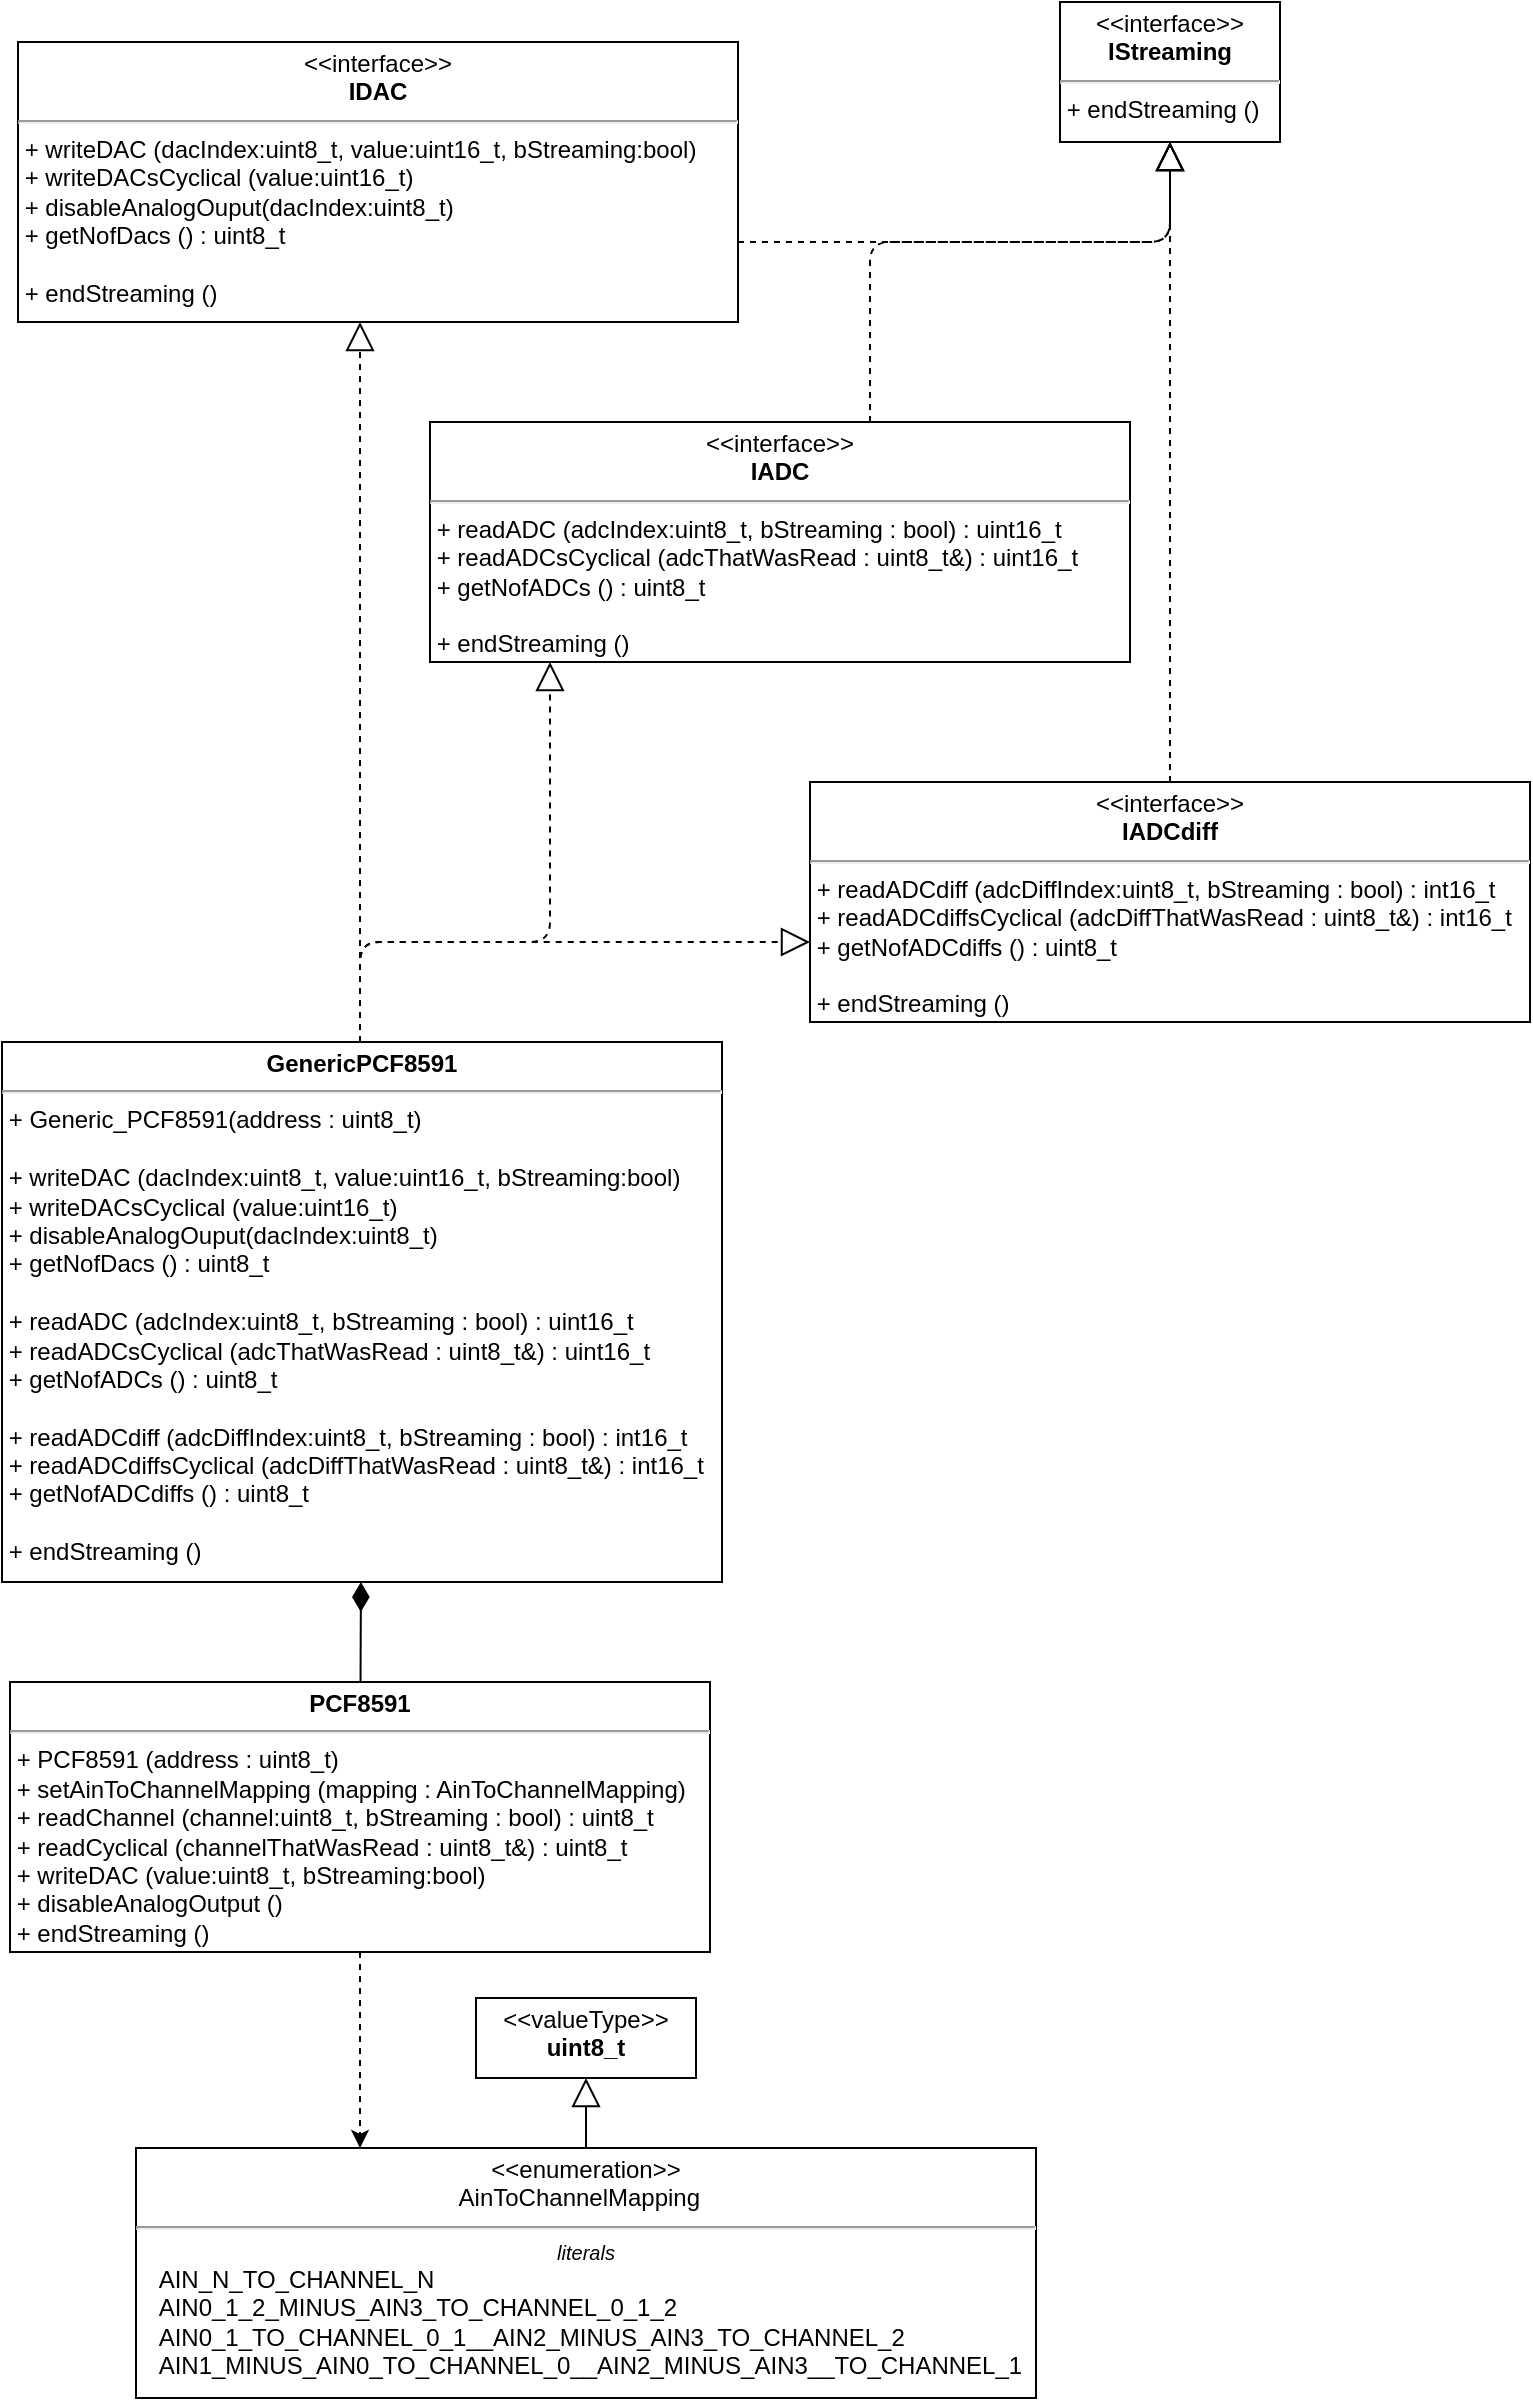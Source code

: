 <mxfile version="22.0.2" type="device">
  <diagram name="Pagina-1" id="XfBzZY4i_DLTNI2Wesuo">
    <mxGraphModel dx="848" dy="950" grid="1" gridSize="10" guides="1" tooltips="1" connect="1" arrows="1" fold="1" page="1" pageScale="1" pageWidth="827" pageHeight="1169" math="0" shadow="0">
      <root>
        <mxCell id="0" />
        <mxCell id="1" parent="0" />
        <mxCell id="3Ek_wGbUgmRVW5QWUHS5-18" value="" style="edgeStyle=orthogonalEdgeStyle;rounded=1;orthogonalLoop=1;jettySize=auto;html=1;dashed=1;" parent="1" source="uxiBA7X4ZixmnXRsglPF-2" target="3Ek_wGbUgmRVW5QWUHS5-1" edge="1">
          <mxGeometry relative="1" as="geometry">
            <Array as="points">
              <mxPoint x="225" y="1000" />
              <mxPoint x="225" y="1000" />
            </Array>
          </mxGeometry>
        </mxCell>
        <mxCell id="uxiBA7X4ZixmnXRsglPF-2" value="&lt;p style=&quot;margin:0px;margin-top:4px;text-align:center;&quot;&gt;&lt;b&gt;PCF8591&lt;br&gt;&lt;/b&gt;&lt;/p&gt;&lt;hr&gt;&amp;nbsp;+ PCF8591 (address : uint8_t)&lt;br&gt;&amp;nbsp;+ setAinToChannelMapping (mapping : AinToChannelMapping)&lt;br&gt;&amp;nbsp;+ readChannel (channel:uint8_t, bStreaming : bool) : uint8_t&lt;br&gt;&amp;nbsp;+ readCyclical (channelThatWasRead : uint8_t&amp;amp;) : uint8_t&lt;br&gt;&amp;nbsp;+ writeDAC (value:uint8_t, bStreaming:bool)&lt;br&gt;&amp;nbsp;+ disableAnalogOutput ()&lt;br&gt;&amp;nbsp;+ endStreaming ()&lt;br&gt;" style="verticalAlign=top;align=left;overflow=fill;fontSize=12;fontFamily=Helvetica;html=1;whiteSpace=wrap;" parent="1" vertex="1">
          <mxGeometry x="50" y="880" width="350" height="135" as="geometry" />
        </mxCell>
        <mxCell id="3Ek_wGbUgmRVW5QWUHS5-1" value="&lt;p style=&quot;margin: 0px ; margin-top: 4px ; text-align: center&quot;&gt;&amp;lt;&amp;lt;enumeration&amp;gt;&amp;gt;&lt;br&gt;AinToChannelMapping&amp;nbsp;&amp;nbsp;&lt;br&gt;&lt;/p&gt;&lt;hr&gt;&lt;p style=&quot;font-size: 10px; margin: 0px; text-align: center;&quot;&gt;&lt;/p&gt;&lt;p style=&quot;font-size: 10px; margin: 0px; text-align: center;&quot;&gt;&lt;i&gt;literals&lt;/i&gt;&lt;/p&gt;&lt;p style=&quot;margin: 0px 0px 0px 8px;&quot;&gt;&amp;nbsp;AIN_N_TO_CHANNEL_N&lt;br&gt;&amp;nbsp;AIN0_1_2_MINUS_AIN3_TO_CHANNEL_0_1_2&lt;br&gt;&amp;nbsp;AIN0_1_TO_CHANNEL_0_1__AIN2_MINUS_AIN3_TO_CHANNEL_2&lt;br&gt;&amp;nbsp;AIN1_MINUS_AIN0_TO_CHANNEL_0__AIN2_MINUS_AIN3__TO_CHANNEL_1&lt;/p&gt;" style="shape=rect;html=1;overflow=fill;verticalAlign=top;align=left;whiteSpace=wrap;rounded=0;" parent="1" vertex="1">
          <mxGeometry x="113" y="1113" width="450" height="125" as="geometry" />
        </mxCell>
        <mxCell id="3Ek_wGbUgmRVW5QWUHS5-3" value="&lt;p style=&quot;margin: 0px ; margin-top: 4px ; text-align: center&quot;&gt;&amp;lt;&amp;lt;valueType&amp;gt;&amp;gt;&lt;br&gt;&lt;b&gt;uint8_t&lt;/b&gt;&lt;/p&gt;" style="shape=rect;html=1;overflow=fill;verticalAlign=top;align=left;whiteSpace=wrap;rounded=0;" parent="1" vertex="1">
          <mxGeometry x="283" y="1038" width="110" height="40" as="geometry" />
        </mxCell>
        <mxCell id="3Ek_wGbUgmRVW5QWUHS5-5" style="edgeStyle=none;rounded=1;orthogonalLoop=1;jettySize=auto;html=1;labelBackgroundColor=none;fontSize=16;endArrow=block;endFill=0;startSize=12;endSize=12;" parent="1" source="3Ek_wGbUgmRVW5QWUHS5-1" target="3Ek_wGbUgmRVW5QWUHS5-3" edge="1">
          <mxGeometry relative="1" as="geometry">
            <mxPoint x="185" y="1040" as="sourcePoint" />
            <mxPoint x="184.5" y="999.62" as="targetPoint" />
          </mxGeometry>
        </mxCell>
        <mxCell id="3Ek_wGbUgmRVW5QWUHS5-6" value="&lt;p style=&quot;margin:0px;margin-top:4px;text-align:center;&quot;&gt;&amp;lt;&amp;lt;interface&amp;gt;&amp;gt;&lt;br style=&quot;border-color: var(--border-color);&quot;&gt;&lt;b&gt;IDAC&lt;br&gt;&lt;/b&gt;&lt;/p&gt;&lt;hr&gt;&amp;nbsp;+ writeDAC (dacIndex:uint8_t, value:uint16_t, bStreaming:bool)&lt;br&gt;&amp;nbsp;+ writeDACsCyclical (value:uint16_t)&lt;br&gt;&amp;nbsp;+ disableAnalogOuput(dacIndex:uint8_t)&lt;br&gt;&amp;nbsp;+ getNofDacs () : uint8_t&lt;br&gt;&lt;br&gt;&amp;nbsp;+ endStreaming ()" style="verticalAlign=top;align=left;overflow=fill;fontSize=12;fontFamily=Helvetica;html=1;whiteSpace=wrap;" parent="1" vertex="1">
          <mxGeometry x="54" y="60" width="360" height="140" as="geometry" />
        </mxCell>
        <mxCell id="3Ek_wGbUgmRVW5QWUHS5-10" value="&lt;p style=&quot;margin:0px;margin-top:4px;text-align:center;&quot;&gt;&amp;lt;&amp;lt;interface&amp;gt;&amp;gt;&lt;br style=&quot;border-color: var(--border-color);&quot;&gt;&lt;b&gt;IADC&lt;br&gt;&lt;/b&gt;&lt;/p&gt;&lt;hr&gt;&amp;nbsp;+ readADC (adcIndex:uint8_t, bStreaming : bool) : uint16_t&lt;br style=&quot;border-color: var(--border-color);&quot;&gt;&amp;nbsp;+ readADCsCyclical (adcThatWasRead : uint8_t&amp;amp;) : uint16_t&lt;br&gt;&amp;nbsp;+ getNofADCs () : uint8_t&lt;br&gt;&lt;br&gt;&amp;nbsp;+ endStreaming ()" style="verticalAlign=top;align=left;overflow=fill;fontSize=12;fontFamily=Helvetica;html=1;whiteSpace=wrap;" parent="1" vertex="1">
          <mxGeometry x="260" y="250" width="350" height="120" as="geometry" />
        </mxCell>
        <mxCell id="3Ek_wGbUgmRVW5QWUHS5-11" value="&lt;p style=&quot;margin:0px;margin-top:4px;text-align:center;&quot;&gt;&amp;lt;&amp;lt;interface&amp;gt;&amp;gt;&lt;br style=&quot;border-color: var(--border-color);&quot;&gt;&lt;b&gt;IStreaming&lt;br&gt;&lt;/b&gt;&lt;/p&gt;&lt;hr&gt;&amp;nbsp;+ endStreaming ()" style="verticalAlign=top;align=left;overflow=fill;fontSize=12;fontFamily=Helvetica;html=1;whiteSpace=wrap;" parent="1" vertex="1">
          <mxGeometry x="575" y="40" width="110" height="70" as="geometry" />
        </mxCell>
        <mxCell id="3Ek_wGbUgmRVW5QWUHS5-12" style="edgeStyle=orthogonalEdgeStyle;rounded=1;orthogonalLoop=1;jettySize=auto;html=1;labelBackgroundColor=none;fontSize=16;endArrow=block;endFill=0;startSize=12;endSize=12;dashed=1;" parent="1" source="3Ek_wGbUgmRVW5QWUHS5-6" target="3Ek_wGbUgmRVW5QWUHS5-11" edge="1">
          <mxGeometry relative="1" as="geometry">
            <mxPoint x="565" y="495" as="sourcePoint" />
            <mxPoint x="565" y="460" as="targetPoint" />
            <Array as="points">
              <mxPoint x="630" y="160" />
            </Array>
          </mxGeometry>
        </mxCell>
        <mxCell id="3Ek_wGbUgmRVW5QWUHS5-13" style="edgeStyle=orthogonalEdgeStyle;rounded=1;orthogonalLoop=1;jettySize=auto;html=1;labelBackgroundColor=none;fontSize=16;endArrow=block;endFill=0;startSize=12;endSize=12;dashed=1;" parent="1" source="3Ek_wGbUgmRVW5QWUHS5-10" target="3Ek_wGbUgmRVW5QWUHS5-11" edge="1">
          <mxGeometry relative="1" as="geometry">
            <mxPoint x="235" y="170" as="sourcePoint" />
            <mxPoint x="425" y="110" as="targetPoint" />
            <Array as="points">
              <mxPoint x="480" y="160" />
              <mxPoint x="630" y="160" />
            </Array>
          </mxGeometry>
        </mxCell>
        <mxCell id="3Ek_wGbUgmRVW5QWUHS5-14" value="&lt;p style=&quot;margin:0px;margin-top:4px;text-align:center;&quot;&gt;&lt;b&gt;GenericPCF8591&lt;br&gt;&lt;/b&gt;&lt;/p&gt;&lt;hr&gt;&amp;nbsp;+&amp;nbsp;&lt;span style=&quot;border-color: var(--border-color); text-align: center;&quot;&gt;Generic_PCF8591&lt;/span&gt;(address : uint8_t)&lt;br&gt;&lt;br&gt;&amp;nbsp;+ writeDAC (dacIndex:uint8_t, value:uint16_t, bStreaming:bool)&lt;br style=&quot;border-color: var(--border-color);&quot;&gt;&amp;nbsp;+ writeDACsCyclical (value:uint16_t)&lt;br style=&quot;border-color: var(--border-color);&quot;&gt;&amp;nbsp;+ disableAnalogOuput(dacIndex:uint8_t)&lt;br style=&quot;border-color: var(--border-color);&quot;&gt;&amp;nbsp;+ getNofDacs () : uint8_t&lt;br&gt;&lt;br&gt;&amp;nbsp;+ readADC (adcIndex:uint8_t, bStreaming : bool) : uint16_t&lt;br style=&quot;border-color: var(--border-color);&quot;&gt;&amp;nbsp;+ readADCsCyclical (adcThatWasRead : uint8_t&amp;amp;) : uint16_t&lt;br style=&quot;border-color: var(--border-color);&quot;&gt;&amp;nbsp;+ getNofADCs () : uint8_t&lt;br&gt;&lt;br&gt;&amp;nbsp;+ readADCdiff (adcDiffIndex:uint8_t, bStreaming : bool) : int16_t&lt;br style=&quot;border-color: var(--border-color);&quot;&gt;&amp;nbsp;+ readADCdiffsCyclical (adcDiffThatWasRead : uint8_t&amp;amp;) : int16_t&lt;br style=&quot;border-color: var(--border-color);&quot;&gt;&amp;nbsp;+ getNofADCdiffs () : uint8_t&lt;br&gt;&lt;br style=&quot;border-color: var(--border-color);&quot;&gt;&amp;nbsp;+ endStreaming ()" style="verticalAlign=top;align=left;overflow=fill;fontSize=12;fontFamily=Helvetica;html=1;whiteSpace=wrap;" parent="1" vertex="1">
          <mxGeometry x="46" y="560" width="360" height="270" as="geometry" />
        </mxCell>
        <mxCell id="3Ek_wGbUgmRVW5QWUHS5-15" style="edgeStyle=orthogonalEdgeStyle;rounded=1;orthogonalLoop=1;jettySize=auto;html=1;labelBackgroundColor=none;fontSize=16;endArrow=block;endFill=0;startSize=12;endSize=12;dashed=1;" parent="1" source="3Ek_wGbUgmRVW5QWUHS5-14" target="3Ek_wGbUgmRVW5QWUHS5-6" edge="1">
          <mxGeometry relative="1" as="geometry">
            <mxPoint x="235" y="170" as="sourcePoint" />
            <mxPoint x="425" y="110" as="targetPoint" />
            <Array as="points">
              <mxPoint x="225" y="500" />
              <mxPoint x="225" y="500" />
            </Array>
          </mxGeometry>
        </mxCell>
        <mxCell id="3Ek_wGbUgmRVW5QWUHS5-16" style="edgeStyle=orthogonalEdgeStyle;rounded=1;orthogonalLoop=1;jettySize=auto;html=1;labelBackgroundColor=none;fontSize=16;endArrow=block;endFill=0;startSize=12;endSize=12;dashed=1;" parent="1" source="3Ek_wGbUgmRVW5QWUHS5-14" target="3Ek_wGbUgmRVW5QWUHS5-10" edge="1">
          <mxGeometry relative="1" as="geometry">
            <mxPoint x="235" y="350" as="sourcePoint" />
            <mxPoint x="235" y="280" as="targetPoint" />
            <Array as="points">
              <mxPoint x="225" y="510" />
              <mxPoint x="320" y="510" />
            </Array>
          </mxGeometry>
        </mxCell>
        <mxCell id="3Ek_wGbUgmRVW5QWUHS5-17" value="" style="edgeStyle=none;rounded=1;orthogonalLoop=1;jettySize=auto;html=1;endArrow=diamondThin;endFill=1;startSize=12;endSize=12;fontSize=11;labelBackgroundColor=none;spacingLeft=-9;spacingTop=-4;" parent="1" source="uxiBA7X4ZixmnXRsglPF-2" target="3Ek_wGbUgmRVW5QWUHS5-14" edge="1">
          <mxGeometry x="-0.659" y="10" relative="1" as="geometry">
            <mxPoint x="-10" y="1030" as="sourcePoint" />
            <mxPoint x="-10" y="990" as="targetPoint" />
            <mxPoint as="offset" />
          </mxGeometry>
        </mxCell>
        <mxCell id="3Ek_wGbUgmRVW5QWUHS5-19" value="&lt;p style=&quot;margin:0px;margin-top:4px;text-align:center;&quot;&gt;&amp;lt;&amp;lt;interface&amp;gt;&amp;gt;&lt;br style=&quot;border-color: var(--border-color);&quot;&gt;&lt;b&gt;IADCdiff&lt;br&gt;&lt;/b&gt;&lt;/p&gt;&lt;hr&gt;&amp;nbsp;+ readADCdiff (adcDiffIndex:uint8_t, bStreaming : bool) : int16_t&lt;br style=&quot;border-color: var(--border-color);&quot;&gt;&amp;nbsp;+ readADCdiffsCyclical (adcDiffThatWasRead : uint8_t&amp;amp;) : int16_t&lt;br&gt;&amp;nbsp;+ getNofADCdiffs () : uint8_t&lt;br&gt;&lt;br&gt;&amp;nbsp;+ endStreaming ()" style="verticalAlign=top;align=left;overflow=fill;fontSize=12;fontFamily=Helvetica;html=1;whiteSpace=wrap;" parent="1" vertex="1">
          <mxGeometry x="450" y="430" width="360" height="120" as="geometry" />
        </mxCell>
        <mxCell id="3Ek_wGbUgmRVW5QWUHS5-20" style="edgeStyle=orthogonalEdgeStyle;rounded=1;orthogonalLoop=1;jettySize=auto;html=1;labelBackgroundColor=none;fontSize=16;endArrow=block;endFill=0;startSize=12;endSize=12;dashed=1;" parent="1" source="3Ek_wGbUgmRVW5QWUHS5-19" target="3Ek_wGbUgmRVW5QWUHS5-11" edge="1">
          <mxGeometry relative="1" as="geometry">
            <mxPoint x="435" y="340" as="sourcePoint" />
            <mxPoint x="435" y="110" as="targetPoint" />
            <Array as="points">
              <mxPoint x="630" y="290" />
              <mxPoint x="630" y="290" />
            </Array>
          </mxGeometry>
        </mxCell>
        <mxCell id="3Ek_wGbUgmRVW5QWUHS5-21" style="edgeStyle=orthogonalEdgeStyle;rounded=1;orthogonalLoop=1;jettySize=auto;html=1;labelBackgroundColor=none;fontSize=16;endArrow=block;endFill=0;startSize=12;endSize=12;dashed=1;" parent="1" source="3Ek_wGbUgmRVW5QWUHS5-14" target="3Ek_wGbUgmRVW5QWUHS5-19" edge="1">
          <mxGeometry relative="1" as="geometry">
            <mxPoint x="235" y="570" as="sourcePoint" />
            <mxPoint x="435" y="480" as="targetPoint" />
            <Array as="points">
              <mxPoint x="225" y="510" />
            </Array>
          </mxGeometry>
        </mxCell>
      </root>
    </mxGraphModel>
  </diagram>
</mxfile>
